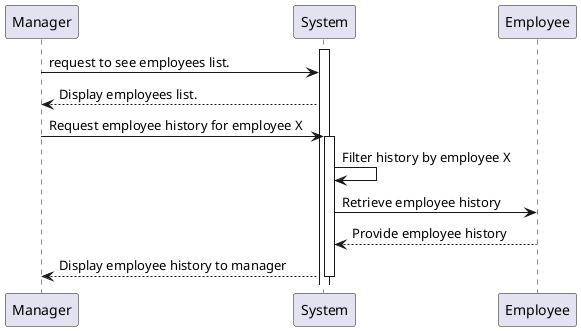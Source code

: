 @startuml
participant Manager
participant System
participant Employee

activate System
Manager -> System: request to see employees list.
System --> Manager: Display employees list.
Manager -> System: Request employee history for employee X
activate System
System -> System: Filter history by employee X
System -> Employee: Retrieve employee history
Employee --> System: Provide employee history
System --> Manager: Display employee history to manager

deactivate System

@enduml

